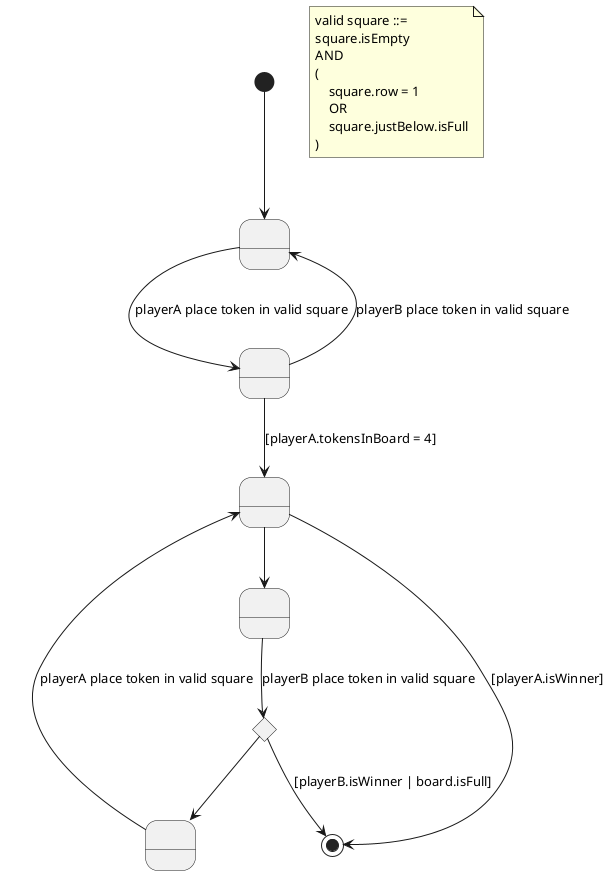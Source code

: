 @startuml rulesState

state " " as e0
state " " as e1
state " " as e2
state " " as e3
state c1 <<choice>>
state " " as e4


[*] --> e0
e0 --> e1 : playerA place token in valid square
e1 --> e2 : [playerA.tokensInBoard = 4]
e1 --> e0 : playerB place token in valid square
e2 --> [*] : [playerA.isWinner]
e2 --> e3
e3 --> c1 : playerB place token in valid square
c1 --> [*] : [playerB.isWinner | board.isFull]
c1 --> e4
e4--> e2 : playerA place token in valid square

note as ruleNote
valid square ::=
square.isEmpty
AND
(
    square.row = 1
    OR
    square.justBelow.isFull
)
end note




@enduml